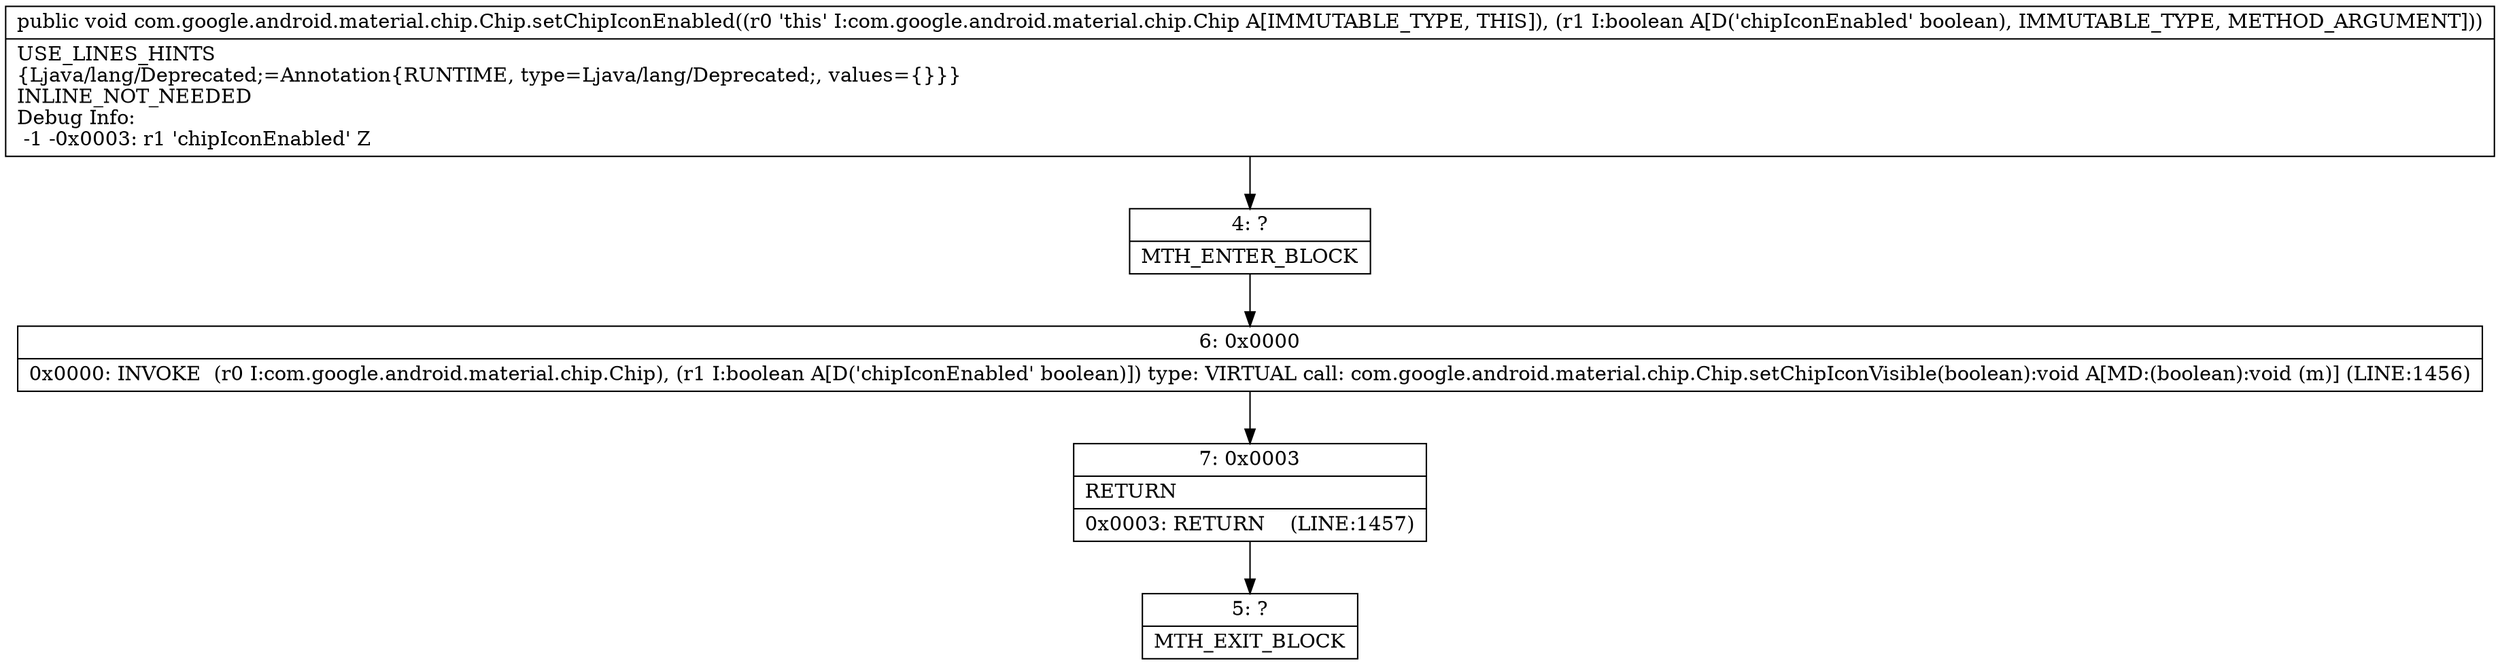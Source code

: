 digraph "CFG forcom.google.android.material.chip.Chip.setChipIconEnabled(Z)V" {
Node_4 [shape=record,label="{4\:\ ?|MTH_ENTER_BLOCK\l}"];
Node_6 [shape=record,label="{6\:\ 0x0000|0x0000: INVOKE  (r0 I:com.google.android.material.chip.Chip), (r1 I:boolean A[D('chipIconEnabled' boolean)]) type: VIRTUAL call: com.google.android.material.chip.Chip.setChipIconVisible(boolean):void A[MD:(boolean):void (m)] (LINE:1456)\l}"];
Node_7 [shape=record,label="{7\:\ 0x0003|RETURN\l|0x0003: RETURN    (LINE:1457)\l}"];
Node_5 [shape=record,label="{5\:\ ?|MTH_EXIT_BLOCK\l}"];
MethodNode[shape=record,label="{public void com.google.android.material.chip.Chip.setChipIconEnabled((r0 'this' I:com.google.android.material.chip.Chip A[IMMUTABLE_TYPE, THIS]), (r1 I:boolean A[D('chipIconEnabled' boolean), IMMUTABLE_TYPE, METHOD_ARGUMENT]))  | USE_LINES_HINTS\l\{Ljava\/lang\/Deprecated;=Annotation\{RUNTIME, type=Ljava\/lang\/Deprecated;, values=\{\}\}\}\lINLINE_NOT_NEEDED\lDebug Info:\l  \-1 \-0x0003: r1 'chipIconEnabled' Z\l}"];
MethodNode -> Node_4;Node_4 -> Node_6;
Node_6 -> Node_7;
Node_7 -> Node_5;
}

